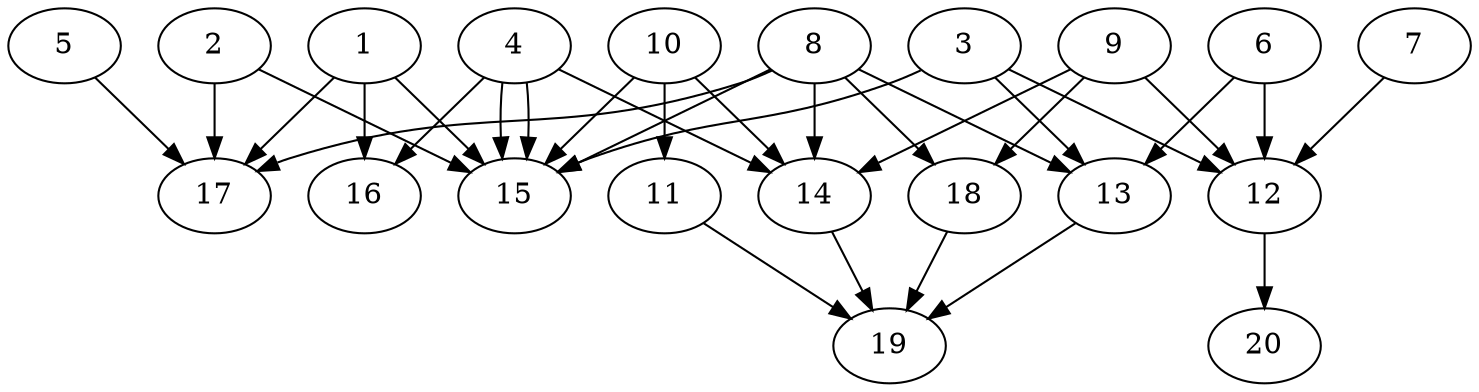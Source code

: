 // DAG automatically generated by daggen at Wed Jul 24 21:20:53 2019
// ./daggen --dot -n 20 --ccr 0.4 --fat 0.8 --regular 0.5 --density 0.7 --mindata 5242880 --maxdata 52428800 
digraph G {
  1 [size="37135360", alpha="0.08", expect_size="14854144"] 
  1 -> 15 [size ="14854144"]
  1 -> 16 [size ="14854144"]
  1 -> 17 [size ="14854144"]
  2 [size="72309760", alpha="0.12", expect_size="28923904"] 
  2 -> 15 [size ="28923904"]
  2 -> 17 [size ="28923904"]
  3 [size="86863360", alpha="0.04", expect_size="34745344"] 
  3 -> 12 [size ="34745344"]
  3 -> 13 [size ="34745344"]
  3 -> 15 [size ="34745344"]
  4 [size="34398720", alpha="0.03", expect_size="13759488"] 
  4 -> 14 [size ="13759488"]
  4 -> 15 [size ="13759488"]
  4 -> 15 [size ="13759488"]
  4 -> 16 [size ="13759488"]
  5 [size="98915840", alpha="0.07", expect_size="39566336"] 
  5 -> 17 [size ="39566336"]
  6 [size="125406720", alpha="0.14", expect_size="50162688"] 
  6 -> 12 [size ="50162688"]
  6 -> 13 [size ="50162688"]
  7 [size="28917760", alpha="0.05", expect_size="11567104"] 
  7 -> 12 [size ="11567104"]
  8 [size="62172160", alpha="0.14", expect_size="24868864"] 
  8 -> 13 [size ="24868864"]
  8 -> 14 [size ="24868864"]
  8 -> 15 [size ="24868864"]
  8 -> 17 [size ="24868864"]
  8 -> 18 [size ="24868864"]
  9 [size="60026880", alpha="0.05", expect_size="24010752"] 
  9 -> 12 [size ="24010752"]
  9 -> 14 [size ="24010752"]
  9 -> 18 [size ="24010752"]
  10 [size="111229440", alpha="0.13", expect_size="44491776"] 
  10 -> 11 [size ="44491776"]
  10 -> 14 [size ="44491776"]
  10 -> 15 [size ="44491776"]
  11 [size="77120000", alpha="0.01", expect_size="30848000"] 
  11 -> 19 [size ="30848000"]
  12 [size="124495360", alpha="0.11", expect_size="49798144"] 
  12 -> 20 [size ="49798144"]
  13 [size="76620800", alpha="0.08", expect_size="30648320"] 
  13 -> 19 [size ="30648320"]
  14 [size="100049920", alpha="0.02", expect_size="40019968"] 
  14 -> 19 [size ="40019968"]
  15 [size="120115200", alpha="0.07", expect_size="48046080"] 
  16 [size="45731840", alpha="0.09", expect_size="18292736"] 
  17 [size="129349120", alpha="0.00", expect_size="51739648"] 
  18 [size="42956800", alpha="0.15", expect_size="17182720"] 
  18 -> 19 [size ="17182720"]
  19 [size="125703680", alpha="0.16", expect_size="50281472"] 
  20 [size="39464960", alpha="0.08", expect_size="15785984"] 
}
